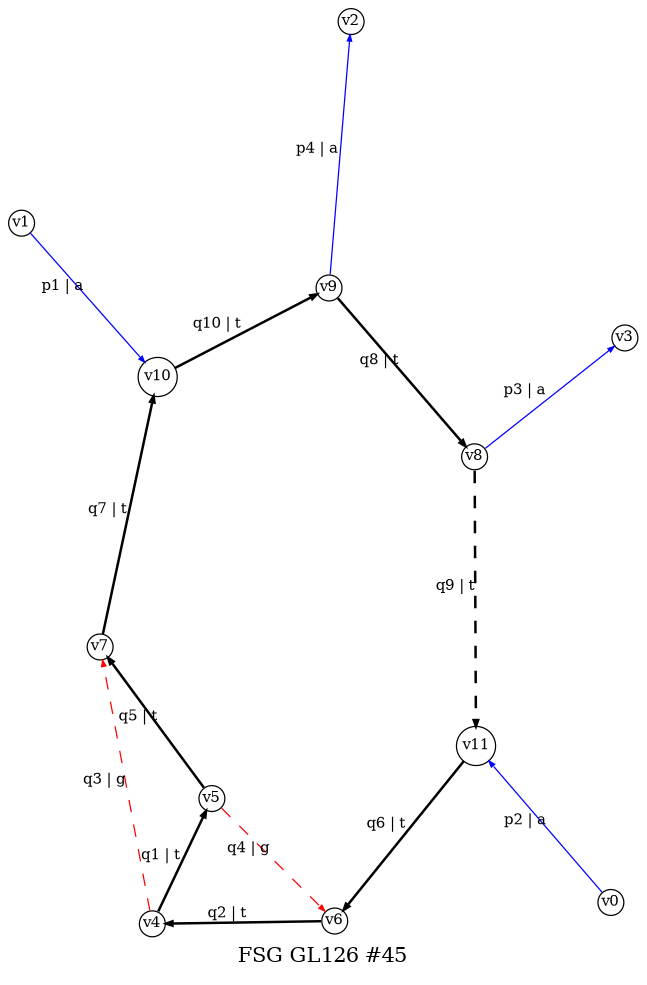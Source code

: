 digraph dot_45_0_GL126 {
label="FSG GL126 #45";
noverlap="scale"; layout="neato";
graph [ fontsize=10,ratio=1.5 ];
node [ fontsize=7,shape=circle,margin=0,height=0.01,penwidth=0.6 ];
edge [ fontsize=7,arrowsize=0.3,penwidth=0.6 ];
"v1" -> "v10" [label="p1 | a",color="blue",penwidth="0.6",style="solid"];
"v0" -> "v11" [label="p2 | a",color="blue",penwidth="0.6",style="solid"];
"v8" -> "v3" [label="p3 | a",color="blue",penwidth="0.6",style="solid"];
"v9" -> "v2" [label="p4 | a",color="blue",penwidth="0.6",style="solid"];
"v4" -> "v5" [label="q1 | t",color="black",penwidth="1.2",style="solid"];
"v6" -> "v4" [label="q2 | t",color="black",penwidth="1.2",style="solid"];
"v4" -> "v7" [label="q3 | g",color="red",penwidth="0.6",style="dashed"];
"v5" -> "v6" [label="q4 | g",color="red",penwidth="0.6",style="dashed"];
"v5" -> "v7" [label="q5 | t",color="black",penwidth="1.2",style="solid"];
"v11" -> "v6" [label="q6 | t",color="black",penwidth="1.2",style="solid"];
"v7" -> "v10" [label="q7 | t",color="black",penwidth="1.2",style="solid"];
"v9" -> "v8" [label="q8 | t",color="black",penwidth="1.2",style="solid"];
"v8" -> "v11" [label="q9 | t",color="black",penwidth="1.2",style="dashed"];
"v10" -> "v9" [label="q10 | t",color="black",penwidth="1.2",style="solid"];
}
